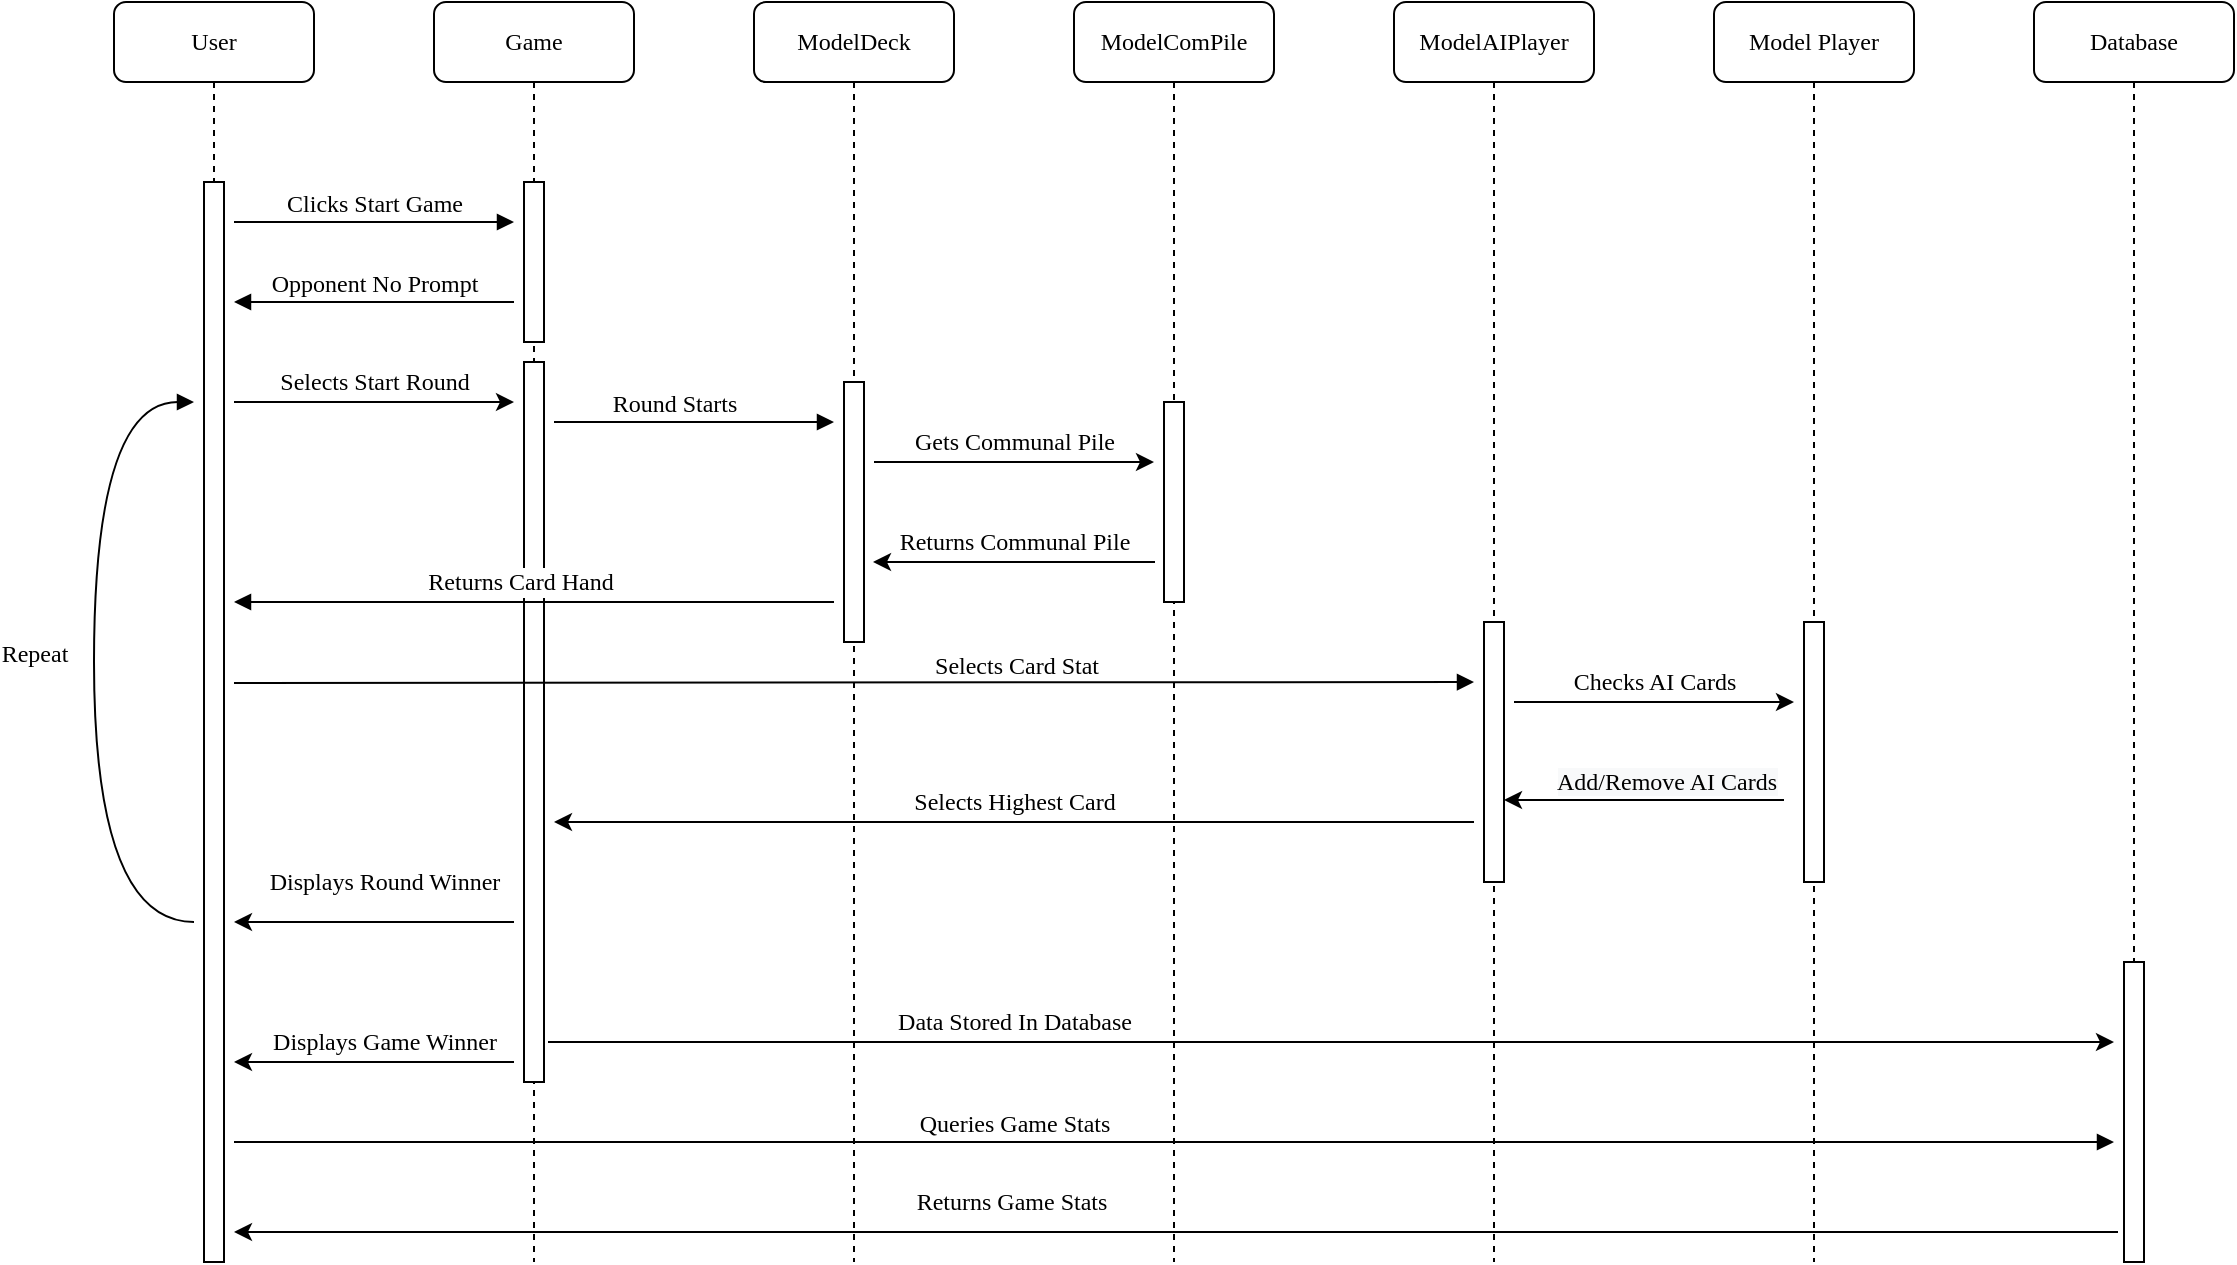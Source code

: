 <mxfile version="12.6.5" type="device"><diagram name="Page-1" id="13e1069c-82ec-6db2-03f1-153e76fe0fe0"><mxGraphModel dx="1326" dy="806" grid="1" gridSize="10" guides="1" tooltips="1" connect="1" arrows="1" fold="1" page="1" pageScale="1" pageWidth="1100" pageHeight="850" background="#ffffff" math="0" shadow="0"><root><mxCell id="0"/><mxCell id="1" parent="0"/><mxCell id="7baba1c4bc27f4b0-2" value="Game" style="shape=umlLifeline;perimeter=lifelinePerimeter;whiteSpace=wrap;html=1;container=1;collapsible=0;recursiveResize=0;outlineConnect=0;rounded=1;shadow=0;comic=0;labelBackgroundColor=none;strokeWidth=1;fontFamily=Verdana;fontSize=12;align=center;" parent="1" vertex="1"><mxGeometry x="240" y="50" width="100" height="630" as="geometry"/></mxCell><mxCell id="7baba1c4bc27f4b0-10" value="" style="html=1;points=[];perimeter=orthogonalPerimeter;rounded=0;shadow=0;comic=0;labelBackgroundColor=none;strokeWidth=1;fontFamily=Verdana;fontSize=12;align=center;" parent="7baba1c4bc27f4b0-2" vertex="1"><mxGeometry x="45" y="180" width="10" height="360" as="geometry"/></mxCell><mxCell id="o5g-TfxsMX0814EZYxnw-31" value="" style="html=1;points=[];perimeter=orthogonalPerimeter;rounded=0;shadow=0;comic=0;labelBackgroundColor=none;strokeWidth=1;fontFamily=Verdana;fontSize=12;align=center;" parent="7baba1c4bc27f4b0-2" vertex="1"><mxGeometry x="45" y="90" width="10" height="80" as="geometry"/></mxCell><mxCell id="7baba1c4bc27f4b0-3" value="ModelDeck" style="shape=umlLifeline;perimeter=lifelinePerimeter;whiteSpace=wrap;html=1;container=1;collapsible=0;recursiveResize=0;outlineConnect=0;rounded=1;shadow=0;comic=0;labelBackgroundColor=none;strokeWidth=1;fontFamily=Verdana;fontSize=12;align=center;size=40;" parent="1" vertex="1"><mxGeometry x="400" y="50" width="100" height="630" as="geometry"/></mxCell><mxCell id="7baba1c4bc27f4b0-13" value="" style="html=1;points=[];perimeter=orthogonalPerimeter;rounded=0;shadow=0;comic=0;labelBackgroundColor=none;strokeWidth=1;fontFamily=Verdana;fontSize=12;align=center;" parent="7baba1c4bc27f4b0-3" vertex="1"><mxGeometry x="45" y="190" width="10" height="130" as="geometry"/></mxCell><mxCell id="7baba1c4bc27f4b0-4" value="ModelAIPlayer" style="shape=umlLifeline;perimeter=lifelinePerimeter;whiteSpace=wrap;html=1;container=1;collapsible=0;recursiveResize=0;outlineConnect=0;rounded=1;shadow=0;comic=0;labelBackgroundColor=none;strokeWidth=1;fontFamily=Verdana;fontSize=12;align=center;" parent="1" vertex="1"><mxGeometry x="720" y="50" width="100" height="630" as="geometry"/></mxCell><mxCell id="o5g-TfxsMX0814EZYxnw-2" value="" style="html=1;points=[];perimeter=orthogonalPerimeter;rounded=0;shadow=0;comic=0;labelBackgroundColor=none;strokeWidth=1;fontFamily=Verdana;fontSize=12;align=center;" parent="7baba1c4bc27f4b0-4" vertex="1"><mxGeometry x="45" y="310" width="10" height="130" as="geometry"/></mxCell><mxCell id="7baba1c4bc27f4b0-5" value="Database" style="shape=umlLifeline;perimeter=lifelinePerimeter;whiteSpace=wrap;html=1;container=1;collapsible=0;recursiveResize=0;outlineConnect=0;rounded=1;shadow=0;comic=0;labelBackgroundColor=none;strokeWidth=1;fontFamily=Verdana;fontSize=12;align=center;" parent="1" vertex="1"><mxGeometry x="1040" y="50" width="100" height="630" as="geometry"/></mxCell><mxCell id="7baba1c4bc27f4b0-22" value="" style="html=1;points=[];perimeter=orthogonalPerimeter;rounded=0;shadow=0;comic=0;labelBackgroundColor=none;strokeWidth=1;fontFamily=Verdana;fontSize=12;align=center;" parent="7baba1c4bc27f4b0-5" vertex="1"><mxGeometry x="45" y="480" width="10" height="150" as="geometry"/></mxCell><mxCell id="7baba1c4bc27f4b0-6" value="&lt;span style=&quot;line-height: 15.693px&quot;&gt;&lt;font style=&quot;font-size: 12px&quot;&gt;ModelComPile&lt;/font&gt;&lt;/span&gt;" style="shape=umlLifeline;perimeter=lifelinePerimeter;whiteSpace=wrap;html=1;container=1;collapsible=0;recursiveResize=0;outlineConnect=0;rounded=1;shadow=0;comic=0;labelBackgroundColor=none;strokeWidth=1;fontFamily=Verdana;fontSize=12;align=center;" parent="1" vertex="1"><mxGeometry x="560" y="50" width="100" height="630" as="geometry"/></mxCell><mxCell id="o5g-TfxsMX0814EZYxnw-39" value="" style="html=1;points=[];perimeter=orthogonalPerimeter;rounded=0;shadow=0;comic=0;labelBackgroundColor=none;strokeWidth=1;fontFamily=Verdana;fontSize=12;align=center;" parent="7baba1c4bc27f4b0-6" vertex="1"><mxGeometry x="45" y="200" width="10" height="100" as="geometry"/></mxCell><mxCell id="7baba1c4bc27f4b0-7" value="Model Player" style="shape=umlLifeline;perimeter=lifelinePerimeter;whiteSpace=wrap;html=1;container=1;collapsible=0;recursiveResize=0;outlineConnect=0;rounded=1;shadow=0;comic=0;labelBackgroundColor=none;strokeWidth=1;fontFamily=Verdana;fontSize=12;align=center;" parent="1" vertex="1"><mxGeometry x="880" y="50" width="100" height="630" as="geometry"/></mxCell><mxCell id="o5g-TfxsMX0814EZYxnw-62" value="" style="html=1;points=[];perimeter=orthogonalPerimeter;rounded=0;shadow=0;comic=0;labelBackgroundColor=none;strokeWidth=1;fontFamily=Verdana;fontSize=12;align=center;" parent="7baba1c4bc27f4b0-7" vertex="1"><mxGeometry x="45" y="310" width="10" height="130" as="geometry"/></mxCell><mxCell id="7baba1c4bc27f4b0-8" value="User" style="shape=umlLifeline;perimeter=lifelinePerimeter;whiteSpace=wrap;html=1;container=1;collapsible=0;recursiveResize=0;outlineConnect=0;rounded=1;shadow=0;comic=0;labelBackgroundColor=none;strokeWidth=1;fontFamily=Verdana;fontSize=12;align=center;" parent="1" vertex="1"><mxGeometry x="80" y="50" width="100" height="630" as="geometry"/></mxCell><mxCell id="7baba1c4bc27f4b0-9" value="" style="html=1;points=[];perimeter=orthogonalPerimeter;rounded=0;shadow=0;comic=0;labelBackgroundColor=none;strokeWidth=1;fontFamily=Verdana;fontSize=12;align=center;" parent="7baba1c4bc27f4b0-8" vertex="1"><mxGeometry x="45" y="90" width="10" height="540" as="geometry"/></mxCell><mxCell id="o5g-TfxsMX0814EZYxnw-20" value="Repeat" style="html=1;verticalAlign=bottom;endArrow=block;labelBackgroundColor=none;fontFamily=Verdana;fontSize=12;elbow=vertical;edgeStyle=orthogonalEdgeStyle;curved=1;" parent="7baba1c4bc27f4b0-8" edge="1"><mxGeometry x="-0.028" y="30" relative="1" as="geometry"><mxPoint x="40" y="460" as="sourcePoint"/><mxPoint x="40" y="200" as="targetPoint"/><Array as="points"><mxPoint x="-10" y="460"/><mxPoint x="-10" y="200"/></Array><mxPoint as="offset"/></mxGeometry></mxCell><mxCell id="7baba1c4bc27f4b0-17" value="" style="html=1;verticalAlign=bottom;endArrow=block;labelBackgroundColor=none;fontFamily=Verdana;fontSize=12;edgeStyle=elbowEdgeStyle;elbow=vertical;" parent="1" edge="1"><mxGeometry relative="1" as="geometry"><mxPoint x="440" y="350" as="sourcePoint"/><Array as="points"><mxPoint x="380" y="350"/><mxPoint x="450" y="350"/></Array><mxPoint x="140" y="350" as="targetPoint"/></mxGeometry></mxCell><mxCell id="o5g-TfxsMX0814EZYxnw-8" value="&lt;font face=&quot;Verdana&quot;&gt;Returns Card Hand&lt;/font&gt;" style="text;html=1;align=center;verticalAlign=middle;resizable=0;points=[];labelBackgroundColor=#ffffff;" parent="7baba1c4bc27f4b0-17" vertex="1" connectable="0"><mxGeometry x="-0.435" relative="1" as="geometry"><mxPoint x="-72.95" y="-10" as="offset"/></mxGeometry></mxCell><mxCell id="7baba1c4bc27f4b0-23" value="Queries Game Stats" style="html=1;verticalAlign=bottom;endArrow=block;labelBackgroundColor=none;fontFamily=Verdana;fontSize=12;" parent="1" edge="1"><mxGeometry x="-0.17" relative="1" as="geometry"><mxPoint x="140" y="620" as="sourcePoint"/><mxPoint x="1080" y="620" as="targetPoint"/><mxPoint as="offset"/></mxGeometry></mxCell><mxCell id="7baba1c4bc27f4b0-11" value="Clicks Start Game" style="html=1;verticalAlign=bottom;endArrow=block;labelBackgroundColor=none;fontFamily=Verdana;fontSize=12;edgeStyle=elbowEdgeStyle;elbow=vertical;" parent="1" edge="1"><mxGeometry relative="1" as="geometry"><mxPoint x="140" y="160" as="sourcePoint"/><mxPoint x="280" y="160" as="targetPoint"/><mxPoint as="offset"/></mxGeometry></mxCell><mxCell id="o5g-TfxsMX0814EZYxnw-1" value="Round Starts" style="html=1;verticalAlign=bottom;endArrow=block;labelBackgroundColor=none;fontFamily=Verdana;fontSize=12;edgeStyle=elbowEdgeStyle;elbow=vertical;" parent="1" edge="1"><mxGeometry x="0.643" y="-55" relative="1" as="geometry"><mxPoint x="300" y="260" as="sourcePoint"/><mxPoint x="440" y="260" as="targetPoint"/><Array as="points"><mxPoint x="415" y="260"/></Array><mxPoint x="-55" y="-55" as="offset"/></mxGeometry></mxCell><mxCell id="o5g-TfxsMX0814EZYxnw-5" value="Opponent No Prompt" style="html=1;verticalAlign=bottom;endArrow=block;labelBackgroundColor=none;fontFamily=Verdana;fontSize=12;edgeStyle=elbowEdgeStyle;elbow=vertical;" parent="1" edge="1"><mxGeometry x="0.714" y="-50" relative="1" as="geometry"><mxPoint x="280" y="200" as="sourcePoint"/><Array as="points"><mxPoint x="160" y="200"/></Array><mxPoint x="140" y="200" as="targetPoint"/><mxPoint x="50" y="50" as="offset"/></mxGeometry></mxCell><mxCell id="o5g-TfxsMX0814EZYxnw-9" value="Selects Card Stat" style="html=1;verticalAlign=bottom;endArrow=block;labelBackgroundColor=none;fontFamily=Verdana;fontSize=12;edgeStyle=elbowEdgeStyle;elbow=vertical;" parent="1" edge="1"><mxGeometry x="0.258" relative="1" as="geometry"><mxPoint x="140" y="390.5" as="sourcePoint"/><mxPoint x="760" y="390.5" as="targetPoint"/><Array as="points"><mxPoint x="500" y="390"/></Array><mxPoint x="1" y="1" as="offset"/></mxGeometry></mxCell><mxCell id="o5g-TfxsMX0814EZYxnw-14" value="" style="endArrow=classic;html=1;" parent="1" edge="1"><mxGeometry width="50" height="50" relative="1" as="geometry"><mxPoint x="760" y="460" as="sourcePoint"/><mxPoint x="300" y="460" as="targetPoint"/><Array as="points"><mxPoint x="440" y="460"/></Array></mxGeometry></mxCell><mxCell id="o5g-TfxsMX0814EZYxnw-15" value="&lt;font face=&quot;Verdana&quot;&gt;Selects Highest Card&lt;/font&gt;" style="text;html=1;align=center;verticalAlign=middle;resizable=0;points=[];labelBackgroundColor=#ffffff;" parent="o5g-TfxsMX0814EZYxnw-14" vertex="1" connectable="0"><mxGeometry x="0.089" y="-10" relative="1" as="geometry"><mxPoint x="20" as="offset"/></mxGeometry></mxCell><mxCell id="o5g-TfxsMX0814EZYxnw-27" value="" style="endArrow=classic;html=1;" parent="1" edge="1"><mxGeometry width="50" height="50" relative="1" as="geometry"><mxPoint x="280" y="510" as="sourcePoint"/><mxPoint x="140" y="510" as="targetPoint"/><Array as="points"><mxPoint x="230" y="510"/><mxPoint x="200" y="510"/><mxPoint x="170" y="510"/></Array></mxGeometry></mxCell><mxCell id="o5g-TfxsMX0814EZYxnw-28" value="&lt;font face=&quot;Verdana&quot;&gt;Displays Round Winner&lt;/font&gt;" style="text;html=1;align=center;verticalAlign=middle;resizable=0;points=[];autosize=1;" parent="1" vertex="1"><mxGeometry x="140" y="480" width="150" height="20" as="geometry"/></mxCell><mxCell id="o5g-TfxsMX0814EZYxnw-33" value="" style="endArrow=classic;html=1;" parent="1" edge="1"><mxGeometry width="50" height="50" relative="1" as="geometry"><mxPoint x="140" y="250" as="sourcePoint"/><mxPoint x="280" y="250" as="targetPoint"/><Array as="points"><mxPoint x="230" y="250"/></Array></mxGeometry></mxCell><mxCell id="o5g-TfxsMX0814EZYxnw-34" value="&lt;font face=&quot;Verdana&quot;&gt;Selects Start Round&lt;/font&gt;" style="text;html=1;align=center;verticalAlign=middle;resizable=0;points=[];labelBackgroundColor=#ffffff;" parent="o5g-TfxsMX0814EZYxnw-33" vertex="1" connectable="0"><mxGeometry x="0.041" y="1" relative="1" as="geometry"><mxPoint x="-3" y="-9" as="offset"/></mxGeometry></mxCell><mxCell id="o5g-TfxsMX0814EZYxnw-43" value="" style="endArrow=classic;html=1;" parent="1" edge="1"><mxGeometry width="50" height="50" relative="1" as="geometry"><mxPoint x="600.5" y="330" as="sourcePoint"/><mxPoint x="459.5" y="330" as="targetPoint"/><Array as="points"/></mxGeometry></mxCell><mxCell id="o5g-TfxsMX0814EZYxnw-47" value="&lt;font face=&quot;Verdana&quot;&gt;Returns Communal Pile&lt;/font&gt;" style="text;html=1;align=center;verticalAlign=middle;resizable=0;points=[];autosize=1;" parent="1" vertex="1"><mxGeometry x="450" y="310" width="160" height="20" as="geometry"/></mxCell><mxCell id="o5g-TfxsMX0814EZYxnw-51" value="" style="endArrow=classic;html=1;" parent="1" edge="1"><mxGeometry width="50" height="50" relative="1" as="geometry"><mxPoint x="297" y="570" as="sourcePoint"/><mxPoint x="1080" y="570" as="targetPoint"/></mxGeometry></mxCell><mxCell id="o5g-TfxsMX0814EZYxnw-52" value="&lt;font face=&quot;Verdana&quot;&gt;Data Stored In Database&lt;/font&gt;" style="text;html=1;align=center;verticalAlign=middle;resizable=0;points=[];labelBackgroundColor=#ffffff;" parent="o5g-TfxsMX0814EZYxnw-51" vertex="1" connectable="0"><mxGeometry x="-0.201" y="2" relative="1" as="geometry"><mxPoint x="-80" y="-8" as="offset"/></mxGeometry></mxCell><mxCell id="o5g-TfxsMX0814EZYxnw-53" value="" style="endArrow=classic;html=1;exitX=-0.3;exitY=0.9;exitDx=0;exitDy=0;exitPerimeter=0;" parent="1" source="7baba1c4bc27f4b0-22" edge="1"><mxGeometry width="50" height="50" relative="1" as="geometry"><mxPoint x="-70" y="830" as="sourcePoint"/><mxPoint x="140" y="665" as="targetPoint"/></mxGeometry></mxCell><mxCell id="o5g-TfxsMX0814EZYxnw-54" value="&lt;font face=&quot;Verdana&quot;&gt;Returns Game Stats&amp;nbsp;&lt;/font&gt;" style="text;html=1;align=center;verticalAlign=middle;resizable=0;points=[];labelBackgroundColor=#ffffff;" parent="o5g-TfxsMX0814EZYxnw-53" vertex="1" connectable="0"><mxGeometry x="0.045" y="-2" relative="1" as="geometry"><mxPoint x="-60" y="-13" as="offset"/></mxGeometry></mxCell><mxCell id="o5g-TfxsMX0814EZYxnw-57" value="" style="endArrow=classic;html=1;" parent="1" edge="1"><mxGeometry width="50" height="50" relative="1" as="geometry"><mxPoint x="915" y="449" as="sourcePoint"/><mxPoint x="775" y="449" as="targetPoint"/></mxGeometry></mxCell><mxCell id="o5g-TfxsMX0814EZYxnw-75" value="&lt;span style=&quot;background-color: rgb(248 , 249 , 250)&quot;&gt;&lt;font face=&quot;Verdana&quot;&gt;Add/Remove AI Cards&lt;/font&gt;&lt;/span&gt;" style="text;html=1;align=center;verticalAlign=middle;resizable=0;points=[];labelBackgroundColor=#ffffff;" parent="o5g-TfxsMX0814EZYxnw-57" vertex="1" connectable="0"><mxGeometry x="-0.163" relative="1" as="geometry"><mxPoint x="-1" y="-9" as="offset"/></mxGeometry></mxCell><mxCell id="o5g-TfxsMX0814EZYxnw-66" value="" style="endArrow=classic;html=1;" parent="1" edge="1"><mxGeometry width="50" height="50" relative="1" as="geometry"><mxPoint x="780" y="400" as="sourcePoint"/><mxPoint x="920" y="400" as="targetPoint"/><Array as="points"><mxPoint x="835" y="400"/><mxPoint x="900" y="400"/></Array></mxGeometry></mxCell><mxCell id="o5g-TfxsMX0814EZYxnw-67" value="&lt;font face=&quot;Verdana&quot;&gt;Checks AI Cards&lt;/font&gt;" style="text;html=1;align=center;verticalAlign=middle;resizable=0;points=[];autosize=1;" parent="1" vertex="1"><mxGeometry x="795" y="380" width="110" height="20" as="geometry"/></mxCell><mxCell id="o5g-TfxsMX0814EZYxnw-41" value="" style="endArrow=classic;html=1;" parent="1" edge="1"><mxGeometry width="50" height="50" relative="1" as="geometry"><mxPoint x="460" y="280" as="sourcePoint"/><mxPoint x="600" y="280" as="targetPoint"/><Array as="points"><mxPoint x="520" y="280"/></Array></mxGeometry></mxCell><mxCell id="o5g-TfxsMX0814EZYxnw-44" value="&lt;font face=&quot;Verdana&quot;&gt;Gets Communal Pile&lt;/font&gt;" style="text;html=1;align=center;verticalAlign=middle;resizable=0;points=[];labelBackgroundColor=#ffffff;" parent="o5g-TfxsMX0814EZYxnw-41" vertex="1" connectable="0"><mxGeometry x="-0.159" y="13" relative="1" as="geometry"><mxPoint x="11" y="3" as="offset"/></mxGeometry></mxCell><mxCell id="QtPkpyx7gBiiYyx3UyHW-15" value="" style="endArrow=classic;html=1;" edge="1" parent="1"><mxGeometry width="50" height="50" relative="1" as="geometry"><mxPoint x="280" y="580" as="sourcePoint"/><mxPoint x="140" y="580" as="targetPoint"/><Array as="points"><mxPoint x="230" y="580"/><mxPoint x="200" y="580"/><mxPoint x="170" y="580"/></Array></mxGeometry></mxCell><mxCell id="QtPkpyx7gBiiYyx3UyHW-16" value="&lt;font face=&quot;Verdana&quot;&gt;Displays Game Winner&lt;/font&gt;" style="text;html=1;align=center;verticalAlign=middle;resizable=0;points=[];autosize=1;" vertex="1" parent="1"><mxGeometry x="140" y="560" width="150" height="20" as="geometry"/></mxCell></root></mxGraphModel></diagram></mxfile>

